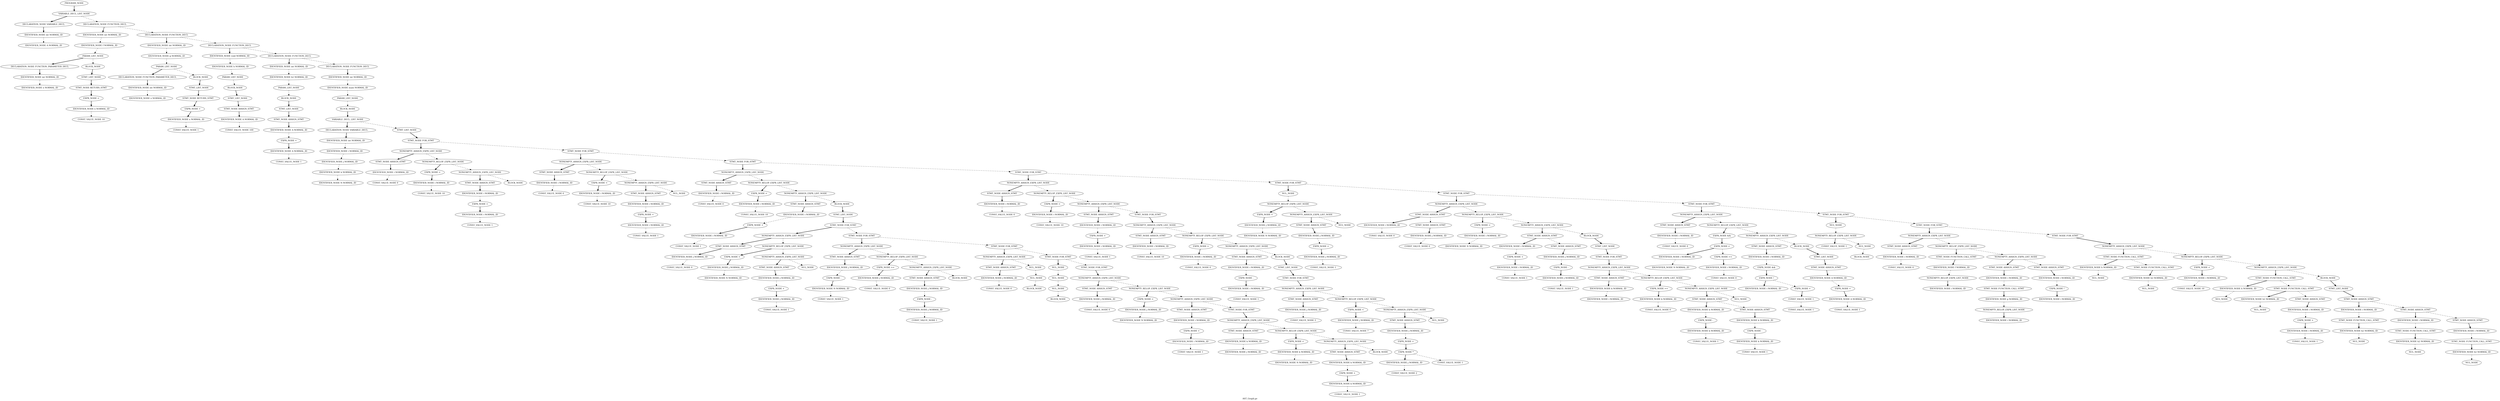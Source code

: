 Digraph AST
{
label = "AST_Graph.gv"
node0 [label ="PROGRAM_NODE"]
node1 [label ="VARIABLE_DECL_LIST_NODE"]
node2 [label ="DECLARATION_NODE VARIABLE_DECL"]
node3 [label ="IDENTIFIER_NODE int NORMAL_ID"]
node4 [label ="IDENTIFIER_NODE A NORMAL_ID"]
node3 -> node4 [style = dashed]
node2 -> node3 [style = bold]
node1 -> node2 [style = bold]
node5 [label ="DECLARATION_NODE FUNCTION_DECL"]
node6 [label ="IDENTIFIER_NODE int NORMAL_ID"]
node7 [label ="IDENTIFIER_NODE f NORMAL_ID"]
node8 [label ="PARAM_LIST_NODE"]
node9 [label ="DECLARATION_NODE FUNCTION_PARAMETER_DECL"]
node10 [label ="IDENTIFIER_NODE int NORMAL_ID"]
node11 [label ="IDENTIFIER_NODE x NORMAL_ID"]
node10 -> node11 [style = dashed]
node9 -> node10 [style = bold]
node8 -> node9 [style = bold]
node12 [label ="BLOCK_NODE"]
node13 [label ="STMT_LIST_NODE"]
node14 [label ="STMT_NODE RETURN_STMT"]
node15 [label ="EXPR_NODE <"]
node16 [label ="IDENTIFIER_NODE x NORMAL_ID"]
node17 [label ="CONST_VALUE_NODE 10"]
node16 -> node17 [style = dashed]
node15 -> node16 [style = bold]
node14 -> node15 [style = bold]
node13 -> node14 [style = bold]
node12 -> node13 [style = bold]
node8 -> node12 [style = dashed]
node7 -> node8 [style = dashed]
node6 -> node7 [style = dashed]
node5 -> node6 [style = bold]
node18 [label ="DECLARATION_NODE FUNCTION_DECL"]
node19 [label ="IDENTIFIER_NODE int NORMAL_ID"]
node20 [label ="IDENTIFIER_NODE g NORMAL_ID"]
node21 [label ="PARAM_LIST_NODE"]
node22 [label ="DECLARATION_NODE FUNCTION_PARAMETER_DECL"]
node23 [label ="IDENTIFIER_NODE int NORMAL_ID"]
node24 [label ="IDENTIFIER_NODE x NORMAL_ID"]
node23 -> node24 [style = dashed]
node22 -> node23 [style = bold]
node21 -> node22 [style = bold]
node25 [label ="BLOCK_NODE"]
node26 [label ="STMT_LIST_NODE"]
node27 [label ="STMT_NODE RETURN_STMT"]
node28 [label ="EXPR_NODE +"]
node29 [label ="IDENTIFIER_NODE x NORMAL_ID"]
node30 [label ="CONST_VALUE_NODE 1"]
node29 -> node30 [style = dashed]
node28 -> node29 [style = bold]
node27 -> node28 [style = bold]
node26 -> node27 [style = bold]
node25 -> node26 [style = bold]
node21 -> node25 [style = dashed]
node20 -> node21 [style = dashed]
node19 -> node20 [style = dashed]
node18 -> node19 [style = bold]
node31 [label ="DECLARATION_NODE FUNCTION_DECL"]
node32 [label ="IDENTIFIER_NODE void NORMAL_ID"]
node33 [label ="IDENTIFIER_NODE h NORMAL_ID"]
node34 [label ="PARAM_LIST_NODE"]
node35 [label ="BLOCK_NODE"]
node36 [label ="STMT_LIST_NODE"]
node37 [label ="STMT_NODE ASSIGN_STMT"]
node38 [label ="IDENTIFIER_NODE A NORMAL_ID"]
node39 [label ="CONST_VALUE_NODE 100"]
node38 -> node39 [style = dashed]
node37 -> node38 [style = bold]
node36 -> node37 [style = bold]
node35 -> node36 [style = bold]
node34 -> node35 [style = dashed]
node33 -> node34 [style = dashed]
node32 -> node33 [style = dashed]
node31 -> node32 [style = bold]
node40 [label ="DECLARATION_NODE FUNCTION_DECL"]
node41 [label ="IDENTIFIER_NODE int NORMAL_ID"]
node42 [label ="IDENTIFIER_NODE h2 NORMAL_ID"]
node43 [label ="PARAM_LIST_NODE"]
node44 [label ="BLOCK_NODE"]
node45 [label ="STMT_LIST_NODE"]
node46 [label ="STMT_NODE ASSIGN_STMT"]
node47 [label ="IDENTIFIER_NODE A NORMAL_ID"]
node48 [label ="EXPR_NODE +"]
node49 [label ="IDENTIFIER_NODE A NORMAL_ID"]
node50 [label ="CONST_VALUE_NODE 1"]
node49 -> node50 [style = dashed]
node48 -> node49 [style = bold]
node47 -> node48 [style = dashed]
node46 -> node47 [style = bold]
node45 -> node46 [style = bold]
node44 -> node45 [style = bold]
node43 -> node44 [style = dashed]
node42 -> node43 [style = dashed]
node41 -> node42 [style = dashed]
node40 -> node41 [style = bold]
node51 [label ="DECLARATION_NODE FUNCTION_DECL"]
node52 [label ="IDENTIFIER_NODE int NORMAL_ID"]
node53 [label ="IDENTIFIER_NODE main NORMAL_ID"]
node54 [label ="PARAM_LIST_NODE"]
node55 [label ="BLOCK_NODE"]
node56 [label ="VARIABLE_DECL_LIST_NODE"]
node57 [label ="DECLARATION_NODE VARIABLE_DECL"]
node58 [label ="IDENTIFIER_NODE int NORMAL_ID"]
node59 [label ="IDENTIFIER_NODE i NORMAL_ID"]
node60 [label ="IDENTIFIER_NODE j NORMAL_ID"]
node61 [label ="IDENTIFIER_NODE k NORMAL_ID"]
node62 [label ="IDENTIFIER_NODE N NORMAL_ID"]
node61 -> node62 [style = dashed]
node60 -> node61 [style = dashed]
node59 -> node60 [style = dashed]
node58 -> node59 [style = dashed]
node57 -> node58 [style = bold]
node56 -> node57 [style = bold]
node63 [label ="STMT_LIST_NODE"]
node64 [label ="STMT_NODE FOR_STMT"]
node65 [label ="NONEMPTY_ASSIGN_EXPR_LIST_NODE"]
node66 [label ="STMT_NODE ASSIGN_STMT"]
node67 [label ="IDENTIFIER_NODE i NORMAL_ID"]
node68 [label ="CONST_VALUE_NODE 0"]
node67 -> node68 [style = dashed]
node66 -> node67 [style = bold]
node65 -> node66 [style = bold]
node69 [label ="NONEMPTY_RELOP_EXPR_LIST_NODE"]
node70 [label ="EXPR_NODE <"]
node71 [label ="IDENTIFIER_NODE i NORMAL_ID"]
node72 [label ="CONST_VALUE_NODE 10"]
node71 -> node72 [style = dashed]
node70 -> node71 [style = bold]
node69 -> node70 [style = bold]
node73 [label ="NONEMPTY_ASSIGN_EXPR_LIST_NODE"]
node74 [label ="STMT_NODE ASSIGN_STMT"]
node75 [label ="IDENTIFIER_NODE i NORMAL_ID"]
node76 [label ="EXPR_NODE +"]
node77 [label ="IDENTIFIER_NODE i NORMAL_ID"]
node78 [label ="CONST_VALUE_NODE 1"]
node77 -> node78 [style = dashed]
node76 -> node77 [style = bold]
node75 -> node76 [style = dashed]
node74 -> node75 [style = bold]
node73 -> node74 [style = bold]
node79 [label ="BLOCK_NODE"]
node73 -> node79 [style = dashed]
node69 -> node73 [style = dashed]
node65 -> node69 [style = dashed]
node64 -> node65 [style = bold]
node80 [label ="STMT_NODE FOR_STMT"]
node81 [label ="NONEMPTY_ASSIGN_EXPR_LIST_NODE"]
node82 [label ="STMT_NODE ASSIGN_STMT"]
node83 [label ="IDENTIFIER_NODE i NORMAL_ID"]
node84 [label ="CONST_VALUE_NODE 0"]
node83 -> node84 [style = dashed]
node82 -> node83 [style = bold]
node81 -> node82 [style = bold]
node85 [label ="NONEMPTY_RELOP_EXPR_LIST_NODE"]
node86 [label ="EXPR_NODE <"]
node87 [label ="IDENTIFIER_NODE i NORMAL_ID"]
node88 [label ="CONST_VALUE_NODE 10"]
node87 -> node88 [style = dashed]
node86 -> node87 [style = bold]
node85 -> node86 [style = bold]
node89 [label ="NONEMPTY_ASSIGN_EXPR_LIST_NODE"]
node90 [label ="STMT_NODE ASSIGN_STMT"]
node91 [label ="IDENTIFIER_NODE i NORMAL_ID"]
node92 [label ="EXPR_NODE +"]
node93 [label ="IDENTIFIER_NODE i NORMAL_ID"]
node94 [label ="CONST_VALUE_NODE 1"]
node93 -> node94 [style = dashed]
node92 -> node93 [style = bold]
node91 -> node92 [style = dashed]
node90 -> node91 [style = bold]
node89 -> node90 [style = bold]
node95 [label ="NUL_NODE"]
node89 -> node95 [style = dashed]
node85 -> node89 [style = dashed]
node81 -> node85 [style = dashed]
node80 -> node81 [style = bold]
node96 [label ="STMT_NODE FOR_STMT"]
node97 [label ="NONEMPTY_ASSIGN_EXPR_LIST_NODE"]
node98 [label ="STMT_NODE ASSIGN_STMT"]
node99 [label ="IDENTIFIER_NODE i NORMAL_ID"]
node100 [label ="CONST_VALUE_NODE 0"]
node99 -> node100 [style = dashed]
node98 -> node99 [style = bold]
node97 -> node98 [style = bold]
node101 [label ="NONEMPTY_RELOP_EXPR_LIST_NODE"]
node102 [label ="EXPR_NODE <"]
node103 [label ="IDENTIFIER_NODE i NORMAL_ID"]
node104 [label ="CONST_VALUE_NODE 10"]
node103 -> node104 [style = dashed]
node102 -> node103 [style = bold]
node101 -> node102 [style = bold]
node105 [label ="NONEMPTY_ASSIGN_EXPR_LIST_NODE"]
node106 [label ="STMT_NODE ASSIGN_STMT"]
node107 [label ="IDENTIFIER_NODE i NORMAL_ID"]
node108 [label ="EXPR_NODE +"]
node109 [label ="IDENTIFIER_NODE i NORMAL_ID"]
node110 [label ="CONST_VALUE_NODE 1"]
node109 -> node110 [style = dashed]
node108 -> node109 [style = bold]
node107 -> node108 [style = dashed]
node106 -> node107 [style = bold]
node105 -> node106 [style = bold]
node111 [label ="BLOCK_NODE"]
node112 [label ="STMT_LIST_NODE"]
node113 [label ="STMT_NODE FOR_STMT"]
node114 [label ="NONEMPTY_ASSIGN_EXPR_LIST_NODE"]
node115 [label ="STMT_NODE ASSIGN_STMT"]
node116 [label ="IDENTIFIER_NODE j NORMAL_ID"]
node117 [label ="CONST_VALUE_NODE 0"]
node116 -> node117 [style = dashed]
node115 -> node116 [style = bold]
node114 -> node115 [style = bold]
node118 [label ="NONEMPTY_RELOP_EXPR_LIST_NODE"]
node119 [label ="EXPR_NODE <"]
node120 [label ="IDENTIFIER_NODE j NORMAL_ID"]
node121 [label ="IDENTIFIER_NODE N NORMAL_ID"]
node120 -> node121 [style = dashed]
node119 -> node120 [style = bold]
node118 -> node119 [style = bold]
node122 [label ="NONEMPTY_ASSIGN_EXPR_LIST_NODE"]
node123 [label ="STMT_NODE ASSIGN_STMT"]
node124 [label ="IDENTIFIER_NODE j NORMAL_ID"]
node125 [label ="EXPR_NODE +"]
node126 [label ="IDENTIFIER_NODE j NORMAL_ID"]
node127 [label ="CONST_VALUE_NODE 1"]
node126 -> node127 [style = dashed]
node125 -> node126 [style = bold]
node124 -> node125 [style = dashed]
node123 -> node124 [style = bold]
node122 -> node123 [style = bold]
node128 [label ="NUL_NODE"]
node122 -> node128 [style = dashed]
node118 -> node122 [style = dashed]
node114 -> node118 [style = dashed]
node113 -> node114 [style = bold]
node129 [label ="STMT_NODE FOR_STMT"]
node130 [label ="NONEMPTY_ASSIGN_EXPR_LIST_NODE"]
node131 [label ="STMT_NODE ASSIGN_STMT"]
node132 [label ="IDENTIFIER_NODE j NORMAL_ID"]
node133 [label ="EXPR_NODE -"]
node134 [label ="IDENTIFIER_NODE N NORMAL_ID"]
node135 [label ="CONST_VALUE_NODE 1"]
node134 -> node135 [style = dashed]
node133 -> node134 [style = bold]
node132 -> node133 [style = dashed]
node131 -> node132 [style = bold]
node130 -> node131 [style = bold]
node136 [label ="NONEMPTY_RELOP_EXPR_LIST_NODE"]
node137 [label ="EXPR_NODE >="]
node138 [label ="IDENTIFIER_NODE j NORMAL_ID"]
node139 [label ="CONST_VALUE_NODE 0"]
node138 -> node139 [style = dashed]
node137 -> node138 [style = bold]
node136 -> node137 [style = bold]
node140 [label ="NONEMPTY_ASSIGN_EXPR_LIST_NODE"]
node141 [label ="STMT_NODE ASSIGN_STMT"]
node142 [label ="IDENTIFIER_NODE j NORMAL_ID"]
node143 [label ="EXPR_NODE -"]
node144 [label ="IDENTIFIER_NODE j NORMAL_ID"]
node145 [label ="CONST_VALUE_NODE 1"]
node144 -> node145 [style = dashed]
node143 -> node144 [style = bold]
node142 -> node143 [style = dashed]
node141 -> node142 [style = bold]
node140 -> node141 [style = bold]
node146 [label ="BLOCK_NODE"]
node140 -> node146 [style = dashed]
node136 -> node140 [style = dashed]
node130 -> node136 [style = dashed]
node129 -> node130 [style = bold]
node147 [label ="STMT_NODE FOR_STMT"]
node148 [label ="NONEMPTY_ASSIGN_EXPR_LIST_NODE"]
node149 [label ="STMT_NODE ASSIGN_STMT"]
node150 [label ="IDENTIFIER_NODE j NORMAL_ID"]
node151 [label ="CONST_VALUE_NODE 0"]
node150 -> node151 [style = dashed]
node149 -> node150 [style = bold]
node148 -> node149 [style = bold]
node152 [label ="NUL_NODE"]
node153 [label ="NUL_NODE"]
node154 [label ="BLOCK_NODE"]
node153 -> node154 [style = dashed]
node152 -> node153 [style = dashed]
node148 -> node152 [style = dashed]
node147 -> node148 [style = bold]
node155 [label ="STMT_NODE FOR_STMT"]
node156 [label ="NUL_NODE"]
node157 [label ="NUL_NODE"]
node158 [label ="NUL_NODE"]
node159 [label ="BLOCK_NODE"]
node158 -> node159 [style = dashed]
node157 -> node158 [style = dashed]
node156 -> node157 [style = dashed]
node155 -> node156 [style = bold]
node160 [label ="STMT_NODE FOR_STMT"]
node161 [label ="NONEMPTY_ASSIGN_EXPR_LIST_NODE"]
node162 [label ="STMT_NODE ASSIGN_STMT"]
node163 [label ="IDENTIFIER_NODE j NORMAL_ID"]
node164 [label ="CONST_VALUE_NODE 0"]
node163 -> node164 [style = dashed]
node162 -> node163 [style = bold]
node161 -> node162 [style = bold]
node165 [label ="NONEMPTY_RELOP_EXPR_LIST_NODE"]
node166 [label ="EXPR_NODE <"]
node167 [label ="IDENTIFIER_NODE j NORMAL_ID"]
node168 [label ="IDENTIFIER_NODE N NORMAL_ID"]
node167 -> node168 [style = dashed]
node166 -> node167 [style = bold]
node165 -> node166 [style = bold]
node169 [label ="NONEMPTY_ASSIGN_EXPR_LIST_NODE"]
node170 [label ="STMT_NODE ASSIGN_STMT"]
node171 [label ="IDENTIFIER_NODE i NORMAL_ID"]
node172 [label ="EXPR_NODE +"]
node173 [label ="IDENTIFIER_NODE i NORMAL_ID"]
node174 [label ="CONST_VALUE_NODE 1"]
node173 -> node174 [style = dashed]
node172 -> node173 [style = bold]
node171 -> node172 [style = dashed]
node170 -> node171 [style = bold]
node169 -> node170 [style = bold]
node175 [label ="STMT_NODE FOR_STMT"]
node176 [label ="NONEMPTY_ASSIGN_EXPR_LIST_NODE"]
node177 [label ="STMT_NODE ASSIGN_STMT"]
node178 [label ="IDENTIFIER_NODE k NORMAL_ID"]
node179 [label ="IDENTIFIER_NODE j NORMAL_ID"]
node178 -> node179 [style = dashed]
node177 -> node178 [style = bold]
node176 -> node177 [style = bold]
node180 [label ="NONEMPTY_RELOP_EXPR_LIST_NODE"]
node181 [label ="EXPR_NODE <"]
node182 [label ="IDENTIFIER_NODE k NORMAL_ID"]
node183 [label ="IDENTIFIER_NODE N NORMAL_ID"]
node182 -> node183 [style = dashed]
node181 -> node182 [style = bold]
node180 -> node181 [style = bold]
node184 [label ="NONEMPTY_ASSIGN_EXPR_LIST_NODE"]
node185 [label ="STMT_NODE ASSIGN_STMT"]
node186 [label ="IDENTIFIER_NODE k NORMAL_ID"]
node187 [label ="EXPR_NODE +"]
node188 [label ="IDENTIFIER_NODE k NORMAL_ID"]
node189 [label ="CONST_VALUE_NODE 1"]
node188 -> node189 [style = dashed]
node187 -> node188 [style = bold]
node186 -> node187 [style = dashed]
node185 -> node186 [style = bold]
node184 -> node185 [style = bold]
node190 [label ="BLOCK_NODE"]
node184 -> node190 [style = dashed]
node180 -> node184 [style = dashed]
node176 -> node180 [style = dashed]
node175 -> node176 [style = bold]
node169 -> node175 [style = dashed]
node165 -> node169 [style = dashed]
node161 -> node165 [style = dashed]
node160 -> node161 [style = bold]
node155 -> node160 [style = dashed]
node147 -> node155 [style = dashed]
node129 -> node147 [style = dashed]
node113 -> node129 [style = dashed]
node112 -> node113 [style = bold]
node111 -> node112 [style = bold]
node105 -> node111 [style = dashed]
node101 -> node105 [style = dashed]
node97 -> node101 [style = dashed]
node96 -> node97 [style = bold]
node191 [label ="STMT_NODE FOR_STMT"]
node192 [label ="NONEMPTY_ASSIGN_EXPR_LIST_NODE"]
node193 [label ="STMT_NODE ASSIGN_STMT"]
node194 [label ="IDENTIFIER_NODE i NORMAL_ID"]
node195 [label ="CONST_VALUE_NODE 0"]
node194 -> node195 [style = dashed]
node193 -> node194 [style = bold]
node192 -> node193 [style = bold]
node196 [label ="NONEMPTY_RELOP_EXPR_LIST_NODE"]
node197 [label ="EXPR_NODE <"]
node198 [label ="IDENTIFIER_NODE i NORMAL_ID"]
node199 [label ="CONST_VALUE_NODE 10"]
node198 -> node199 [style = dashed]
node197 -> node198 [style = bold]
node196 -> node197 [style = bold]
node200 [label ="NONEMPTY_ASSIGN_EXPR_LIST_NODE"]
node201 [label ="STMT_NODE ASSIGN_STMT"]
node202 [label ="IDENTIFIER_NODE i NORMAL_ID"]
node203 [label ="EXPR_NODE +"]
node204 [label ="IDENTIFIER_NODE i NORMAL_ID"]
node205 [label ="CONST_VALUE_NODE 1"]
node204 -> node205 [style = dashed]
node203 -> node204 [style = bold]
node202 -> node203 [style = dashed]
node201 -> node202 [style = bold]
node200 -> node201 [style = bold]
node206 [label ="STMT_NODE FOR_STMT"]
node207 [label ="NONEMPTY_ASSIGN_EXPR_LIST_NODE"]
node208 [label ="STMT_NODE ASSIGN_STMT"]
node209 [label ="IDENTIFIER_NODE i NORMAL_ID"]
node210 [label ="CONST_VALUE_NODE 10"]
node209 -> node210 [style = dashed]
node208 -> node209 [style = bold]
node207 -> node208 [style = bold]
node211 [label ="NONEMPTY_RELOP_EXPR_LIST_NODE"]
node212 [label ="EXPR_NODE >"]
node213 [label ="IDENTIFIER_NODE i NORMAL_ID"]
node214 [label ="CONST_VALUE_NODE 0"]
node213 -> node214 [style = dashed]
node212 -> node213 [style = bold]
node211 -> node212 [style = bold]
node215 [label ="NONEMPTY_ASSIGN_EXPR_LIST_NODE"]
node216 [label ="STMT_NODE ASSIGN_STMT"]
node217 [label ="IDENTIFIER_NODE i NORMAL_ID"]
node218 [label ="EXPR_NODE -"]
node219 [label ="IDENTIFIER_NODE i NORMAL_ID"]
node220 [label ="CONST_VALUE_NODE 1"]
node219 -> node220 [style = dashed]
node218 -> node219 [style = bold]
node217 -> node218 [style = dashed]
node216 -> node217 [style = bold]
node215 -> node216 [style = bold]
node221 [label ="BLOCK_NODE"]
node222 [label ="STMT_LIST_NODE"]
node223 [label ="STMT_NODE FOR_STMT"]
node224 [label ="NONEMPTY_ASSIGN_EXPR_LIST_NODE"]
node225 [label ="STMT_NODE ASSIGN_STMT"]
node226 [label ="IDENTIFIER_NODE j NORMAL_ID"]
node227 [label ="CONST_VALUE_NODE 3"]
node226 -> node227 [style = dashed]
node225 -> node226 [style = bold]
node224 -> node225 [style = bold]
node228 [label ="NONEMPTY_RELOP_EXPR_LIST_NODE"]
node229 [label ="EXPR_NODE <"]
node230 [label ="IDENTIFIER_NODE j NORMAL_ID"]
node231 [label ="CONST_VALUE_NODE 7"]
node230 -> node231 [style = dashed]
node229 -> node230 [style = bold]
node228 -> node229 [style = bold]
node232 [label ="NONEMPTY_ASSIGN_EXPR_LIST_NODE"]
node233 [label ="STMT_NODE ASSIGN_STMT"]
node234 [label ="IDENTIFIER_NODE j NORMAL_ID"]
node235 [label ="EXPR_NODE +"]
node236 [label ="EXPR_NODE *"]
node237 [label ="IDENTIFIER_NODE j NORMAL_ID"]
node238 [label ="CONST_VALUE_NODE 2"]
node237 -> node238 [style = dashed]
node236 -> node237 [style = bold]
node239 [label ="CONST_VALUE_NODE 1"]
node236 -> node239 [style = dashed]
node235 -> node236 [style = bold]
node234 -> node235 [style = dashed]
node233 -> node234 [style = bold]
node232 -> node233 [style = bold]
node240 [label ="NUL_NODE"]
node232 -> node240 [style = dashed]
node228 -> node232 [style = dashed]
node224 -> node228 [style = dashed]
node223 -> node224 [style = bold]
node222 -> node223 [style = bold]
node221 -> node222 [style = bold]
node215 -> node221 [style = dashed]
node211 -> node215 [style = dashed]
node207 -> node211 [style = dashed]
node206 -> node207 [style = bold]
node200 -> node206 [style = dashed]
node196 -> node200 [style = dashed]
node192 -> node196 [style = dashed]
node191 -> node192 [style = bold]
node241 [label ="STMT_NODE FOR_STMT"]
node242 [label ="NUL_NODE"]
node243 [label ="NONEMPTY_RELOP_EXPR_LIST_NODE"]
node244 [label ="EXPR_NODE <"]
node245 [label ="IDENTIFIER_NODE j NORMAL_ID"]
node246 [label ="IDENTIFIER_NODE N NORMAL_ID"]
node245 -> node246 [style = dashed]
node244 -> node245 [style = bold]
node243 -> node244 [style = bold]
node247 [label ="NONEMPTY_ASSIGN_EXPR_LIST_NODE"]
node248 [label ="STMT_NODE ASSIGN_STMT"]
node249 [label ="IDENTIFIER_NODE j NORMAL_ID"]
node250 [label ="EXPR_NODE +"]
node251 [label ="IDENTIFIER_NODE j NORMAL_ID"]
node252 [label ="CONST_VALUE_NODE 1"]
node251 -> node252 [style = dashed]
node250 -> node251 [style = bold]
node249 -> node250 [style = dashed]
node248 -> node249 [style = bold]
node247 -> node248 [style = bold]
node253 [label ="NUL_NODE"]
node247 -> node253 [style = dashed]
node243 -> node247 [style = dashed]
node242 -> node243 [style = dashed]
node241 -> node242 [style = bold]
node254 [label ="STMT_NODE FOR_STMT"]
node255 [label ="NONEMPTY_ASSIGN_EXPR_LIST_NODE"]
node256 [label ="STMT_NODE ASSIGN_STMT"]
node257 [label ="IDENTIFIER_NODE i NORMAL_ID"]
node258 [label ="CONST_VALUE_NODE 0"]
node257 -> node258 [style = dashed]
node256 -> node257 [style = bold]
node259 [label ="STMT_NODE ASSIGN_STMT"]
node260 [label ="IDENTIFIER_NODE j NORMAL_ID"]
node261 [label ="CONST_VALUE_NODE 0"]
node260 -> node261 [style = dashed]
node259 -> node260 [style = bold]
node256 -> node259 [style = dashed]
node255 -> node256 [style = bold]
node262 [label ="NONEMPTY_RELOP_EXPR_LIST_NODE"]
node263 [label ="EXPR_NODE <"]
node264 [label ="IDENTIFIER_NODE i NORMAL_ID"]
node265 [label ="IDENTIFIER_NODE N NORMAL_ID"]
node264 -> node265 [style = dashed]
node263 -> node264 [style = bold]
node262 -> node263 [style = bold]
node266 [label ="NONEMPTY_ASSIGN_EXPR_LIST_NODE"]
node267 [label ="STMT_NODE ASSIGN_STMT"]
node268 [label ="IDENTIFIER_NODE i NORMAL_ID"]
node269 [label ="EXPR_NODE +"]
node270 [label ="IDENTIFIER_NODE i NORMAL_ID"]
node271 [label ="CONST_VALUE_NODE 1"]
node270 -> node271 [style = dashed]
node269 -> node270 [style = bold]
node268 -> node269 [style = dashed]
node267 -> node268 [style = bold]
node272 [label ="STMT_NODE ASSIGN_STMT"]
node273 [label ="IDENTIFIER_NODE j NORMAL_ID"]
node274 [label ="EXPR_NODE -"]
node275 [label ="IDENTIFIER_NODE j NORMAL_ID"]
node276 [label ="CONST_VALUE_NODE 1"]
node275 -> node276 [style = dashed]
node274 -> node275 [style = bold]
node273 -> node274 [style = dashed]
node272 -> node273 [style = bold]
node267 -> node272 [style = dashed]
node266 -> node267 [style = bold]
node277 [label ="BLOCK_NODE"]
node278 [label ="STMT_LIST_NODE"]
node279 [label ="STMT_NODE FOR_STMT"]
node280 [label ="NONEMPTY_ASSIGN_EXPR_LIST_NODE"]
node281 [label ="STMT_NODE ASSIGN_STMT"]
node282 [label ="IDENTIFIER_NODE k NORMAL_ID"]
node283 [label ="IDENTIFIER_NODE i NORMAL_ID"]
node282 -> node283 [style = dashed]
node281 -> node282 [style = bold]
node280 -> node281 [style = bold]
node284 [label ="NONEMPTY_RELOP_EXPR_LIST_NODE"]
node285 [label ="EXPR_NODE >="]
node286 [label ="IDENTIFIER_NODE k NORMAL_ID"]
node287 [label ="CONST_VALUE_NODE 0"]
node286 -> node287 [style = dashed]
node285 -> node286 [style = bold]
node284 -> node285 [style = bold]
node288 [label ="NONEMPTY_ASSIGN_EXPR_LIST_NODE"]
node289 [label ="STMT_NODE ASSIGN_STMT"]
node290 [label ="IDENTIFIER_NODE k NORMAL_ID"]
node291 [label ="EXPR_NODE -"]
node292 [label ="IDENTIFIER_NODE k NORMAL_ID"]
node293 [label ="CONST_VALUE_NODE 1"]
node292 -> node293 [style = dashed]
node291 -> node292 [style = bold]
node290 -> node291 [style = dashed]
node289 -> node290 [style = bold]
node294 [label ="STMT_NODE ASSIGN_STMT"]
node295 [label ="IDENTIFIER_NODE k NORMAL_ID"]
node296 [label ="EXPR_NODE -"]
node297 [label ="IDENTIFIER_NODE k NORMAL_ID"]
node298 [label ="CONST_VALUE_NODE 1"]
node297 -> node298 [style = dashed]
node296 -> node297 [style = bold]
node295 -> node296 [style = dashed]
node294 -> node295 [style = bold]
node289 -> node294 [style = dashed]
node288 -> node289 [style = bold]
node299 [label ="NUL_NODE"]
node288 -> node299 [style = dashed]
node284 -> node288 [style = dashed]
node280 -> node284 [style = dashed]
node279 -> node280 [style = bold]
node278 -> node279 [style = bold]
node277 -> node278 [style = bold]
node266 -> node277 [style = dashed]
node262 -> node266 [style = dashed]
node255 -> node262 [style = dashed]
node254 -> node255 [style = bold]
node300 [label ="STMT_NODE FOR_STMT"]
node301 [label ="NONEMPTY_ASSIGN_EXPR_LIST_NODE"]
node302 [label ="STMT_NODE ASSIGN_STMT"]
node303 [label ="IDENTIFIER_NODE i NORMAL_ID"]
node304 [label ="CONST_VALUE_NODE 0"]
node303 -> node304 [style = dashed]
node302 -> node303 [style = bold]
node301 -> node302 [style = bold]
node305 [label ="NONEMPTY_RELOP_EXPR_LIST_NODE"]
node306 [label ="EXPR_NODE &&"]
node307 [label ="EXPR_NODE <"]
node308 [label ="IDENTIFIER_NODE i NORMAL_ID"]
node309 [label ="IDENTIFIER_NODE N NORMAL_ID"]
node308 -> node309 [style = dashed]
node307 -> node308 [style = bold]
node310 [label ="EXPR_NODE >="]
node311 [label ="IDENTIFIER_NODE i NORMAL_ID"]
node312 [label ="CONST_VALUE_NODE 0"]
node311 -> node312 [style = dashed]
node310 -> node311 [style = bold]
node307 -> node310 [style = dashed]
node306 -> node307 [style = bold]
node305 -> node306 [style = bold]
node313 [label ="NONEMPTY_ASSIGN_EXPR_LIST_NODE"]
node314 [label ="STMT_NODE ASSIGN_STMT"]
node315 [label ="IDENTIFIER_NODE i NORMAL_ID"]
node316 [label ="EXPR_NODE &&"]
node317 [label ="EXPR_NODE !"]
node318 [label ="IDENTIFIER_NODE i NORMAL_ID"]
node317 -> node318 [style = bold]
node319 [label ="EXPR_NODE +"]
node320 [label ="CONST_VALUE_NODE 1"]
node321 [label ="CONST_VALUE_NODE 1"]
node320 -> node321 [style = dashed]
node319 -> node320 [style = bold]
node317 -> node319 [style = dashed]
node316 -> node317 [style = bold]
node315 -> node316 [style = dashed]
node314 -> node315 [style = bold]
node313 -> node314 [style = bold]
node322 [label ="BLOCK_NODE"]
node323 [label ="STMT_LIST_NODE"]
node324 [label ="STMT_NODE ASSIGN_STMT"]
node325 [label ="IDENTIFIER_NODE A NORMAL_ID"]
node326 [label ="EXPR_NODE +"]
node327 [label ="IDENTIFIER_NODE A NORMAL_ID"]
node328 [label ="CONST_VALUE_NODE 1"]
node327 -> node328 [style = dashed]
node326 -> node327 [style = bold]
node325 -> node326 [style = dashed]
node324 -> node325 [style = bold]
node323 -> node324 [style = bold]
node322 -> node323 [style = bold]
node313 -> node322 [style = dashed]
node305 -> node313 [style = dashed]
node301 -> node305 [style = dashed]
node300 -> node301 [style = bold]
node329 [label ="STMT_NODE FOR_STMT"]
node330 [label ="NUL_NODE"]
node331 [label ="NONEMPTY_RELOP_EXPR_LIST_NODE"]
node332 [label ="CONST_VALUE_NODE 1"]
node331 -> node332 [style = bold]
node333 [label ="NUL_NODE"]
node334 [label ="BLOCK_NODE"]
node333 -> node334 [style = dashed]
node331 -> node333 [style = dashed]
node330 -> node331 [style = dashed]
node329 -> node330 [style = bold]
node335 [label ="STMT_NODE FOR_STMT"]
node336 [label ="NONEMPTY_ASSIGN_EXPR_LIST_NODE"]
node337 [label ="STMT_NODE ASSIGN_STMT"]
node338 [label ="IDENTIFIER_NODE i NORMAL_ID"]
node339 [label ="CONST_VALUE_NODE 0"]
node338 -> node339 [style = dashed]
node337 -> node338 [style = bold]
node336 -> node337 [style = bold]
node340 [label ="NONEMPTY_RELOP_EXPR_LIST_NODE"]
node341 [label ="STMT_NODE FUNCTION_CALL_STMT"]
node342 [label ="IDENTIFIER_NODE f NORMAL_ID"]
node343 [label ="NONEMPTY_RELOP_EXPR_LIST_NODE"]
node344 [label ="IDENTIFIER_NODE i NORMAL_ID"]
node343 -> node344 [style = bold]
node342 -> node343 [style = dashed]
node341 -> node342 [style = bold]
node340 -> node341 [style = bold]
node345 [label ="NONEMPTY_ASSIGN_EXPR_LIST_NODE"]
node346 [label ="STMT_NODE ASSIGN_STMT"]
node347 [label ="IDENTIFIER_NODE i NORMAL_ID"]
node348 [label ="STMT_NODE FUNCTION_CALL_STMT"]
node349 [label ="IDENTIFIER_NODE g NORMAL_ID"]
node350 [label ="NONEMPTY_RELOP_EXPR_LIST_NODE"]
node351 [label ="IDENTIFIER_NODE i NORMAL_ID"]
node350 -> node351 [style = bold]
node349 -> node350 [style = dashed]
node348 -> node349 [style = bold]
node347 -> node348 [style = dashed]
node346 -> node347 [style = bold]
node345 -> node346 [style = bold]
node352 [label ="STMT_NODE ASSIGN_STMT"]
node353 [label ="IDENTIFIER_NODE i NORMAL_ID"]
node354 [label ="EXPR_NODE !"]
node355 [label ="IDENTIFIER_NODE i NORMAL_ID"]
node354 -> node355 [style = bold]
node353 -> node354 [style = dashed]
node352 -> node353 [style = bold]
node345 -> node352 [style = dashed]
node340 -> node345 [style = dashed]
node336 -> node340 [style = dashed]
node335 -> node336 [style = bold]
node356 [label ="STMT_NODE FOR_STMT"]
node357 [label ="NONEMPTY_ASSIGN_EXPR_LIST_NODE"]
node358 [label ="STMT_NODE FUNCTION_CALL_STMT"]
node359 [label ="IDENTIFIER_NODE h NORMAL_ID"]
node360 [label ="NUL_NODE"]
node359 -> node360 [style = dashed]
node358 -> node359 [style = bold]
node361 [label ="STMT_NODE FUNCTION_CALL_STMT"]
node362 [label ="IDENTIFIER_NODE h2 NORMAL_ID"]
node363 [label ="NUL_NODE"]
node362 -> node363 [style = dashed]
node361 -> node362 [style = bold]
node358 -> node361 [style = dashed]
node357 -> node358 [style = bold]
node364 [label ="NONEMPTY_RELOP_EXPR_LIST_NODE"]
node365 [label ="EXPR_NODE <"]
node366 [label ="IDENTIFIER_NODE i NORMAL_ID"]
node367 [label ="CONST_VALUE_NODE 10"]
node366 -> node367 [style = dashed]
node365 -> node366 [style = bold]
node364 -> node365 [style = bold]
node368 [label ="NONEMPTY_ASSIGN_EXPR_LIST_NODE"]
node369 [label ="STMT_NODE FUNCTION_CALL_STMT"]
node370 [label ="IDENTIFIER_NODE h NORMAL_ID"]
node371 [label ="NUL_NODE"]
node370 -> node371 [style = dashed]
node369 -> node370 [style = bold]
node372 [label ="STMT_NODE FUNCTION_CALL_STMT"]
node373 [label ="IDENTIFIER_NODE h2 NORMAL_ID"]
node374 [label ="NUL_NODE"]
node373 -> node374 [style = dashed]
node372 -> node373 [style = bold]
node375 [label ="STMT_NODE ASSIGN_STMT"]
node376 [label ="IDENTIFIER_NODE i NORMAL_ID"]
node377 [label ="EXPR_NODE +"]
node378 [label ="IDENTIFIER_NODE i NORMAL_ID"]
node379 [label ="CONST_VALUE_NODE 1"]
node378 -> node379 [style = dashed]
node377 -> node378 [style = bold]
node376 -> node377 [style = dashed]
node375 -> node376 [style = bold]
node372 -> node375 [style = dashed]
node369 -> node372 [style = dashed]
node368 -> node369 [style = bold]
node380 [label ="BLOCK_NODE"]
node381 [label ="STMT_LIST_NODE"]
node382 [label ="STMT_NODE ASSIGN_STMT"]
node383 [label ="IDENTIFIER_NODE i NORMAL_ID"]
node384 [label ="STMT_NODE FUNCTION_CALL_STMT"]
node385 [label ="IDENTIFIER_NODE h2 NORMAL_ID"]
node386 [label ="NUL_NODE"]
node385 -> node386 [style = dashed]
node384 -> node385 [style = bold]
node383 -> node384 [style = dashed]
node382 -> node383 [style = bold]
node387 [label ="STMT_NODE ASSIGN_STMT"]
node388 [label ="IDENTIFIER_NODE i NORMAL_ID"]
node389 [label ="STMT_NODE FUNCTION_CALL_STMT"]
node390 [label ="IDENTIFIER_NODE h2 NORMAL_ID"]
node391 [label ="NUL_NODE"]
node390 -> node391 [style = dashed]
node389 -> node390 [style = bold]
node388 -> node389 [style = dashed]
node387 -> node388 [style = bold]
node392 [label ="STMT_NODE ASSIGN_STMT"]
node393 [label ="IDENTIFIER_NODE i NORMAL_ID"]
node394 [label ="STMT_NODE FUNCTION_CALL_STMT"]
node395 [label ="IDENTIFIER_NODE h2 NORMAL_ID"]
node396 [label ="NUL_NODE"]
node395 -> node396 [style = dashed]
node394 -> node395 [style = bold]
node393 -> node394 [style = dashed]
node392 -> node393 [style = bold]
node387 -> node392 [style = dashed]
node382 -> node387 [style = dashed]
node381 -> node382 [style = bold]
node380 -> node381 [style = bold]
node368 -> node380 [style = dashed]
node364 -> node368 [style = dashed]
node357 -> node364 [style = dashed]
node356 -> node357 [style = bold]
node335 -> node356 [style = dashed]
node329 -> node335 [style = dashed]
node300 -> node329 [style = dashed]
node254 -> node300 [style = dashed]
node241 -> node254 [style = dashed]
node191 -> node241 [style = dashed]
node96 -> node191 [style = dashed]
node80 -> node96 [style = dashed]
node64 -> node80 [style = dashed]
node63 -> node64 [style = bold]
node56 -> node63 [style = dashed]
node55 -> node56 [style = bold]
node54 -> node55 [style = dashed]
node53 -> node54 [style = dashed]
node52 -> node53 [style = dashed]
node51 -> node52 [style = bold]
node40 -> node51 [style = dashed]
node31 -> node40 [style = dashed]
node18 -> node31 [style = dashed]
node5 -> node18 [style = dashed]
node1 -> node5 [style = dashed]
node0 -> node1 [style = bold]
}
